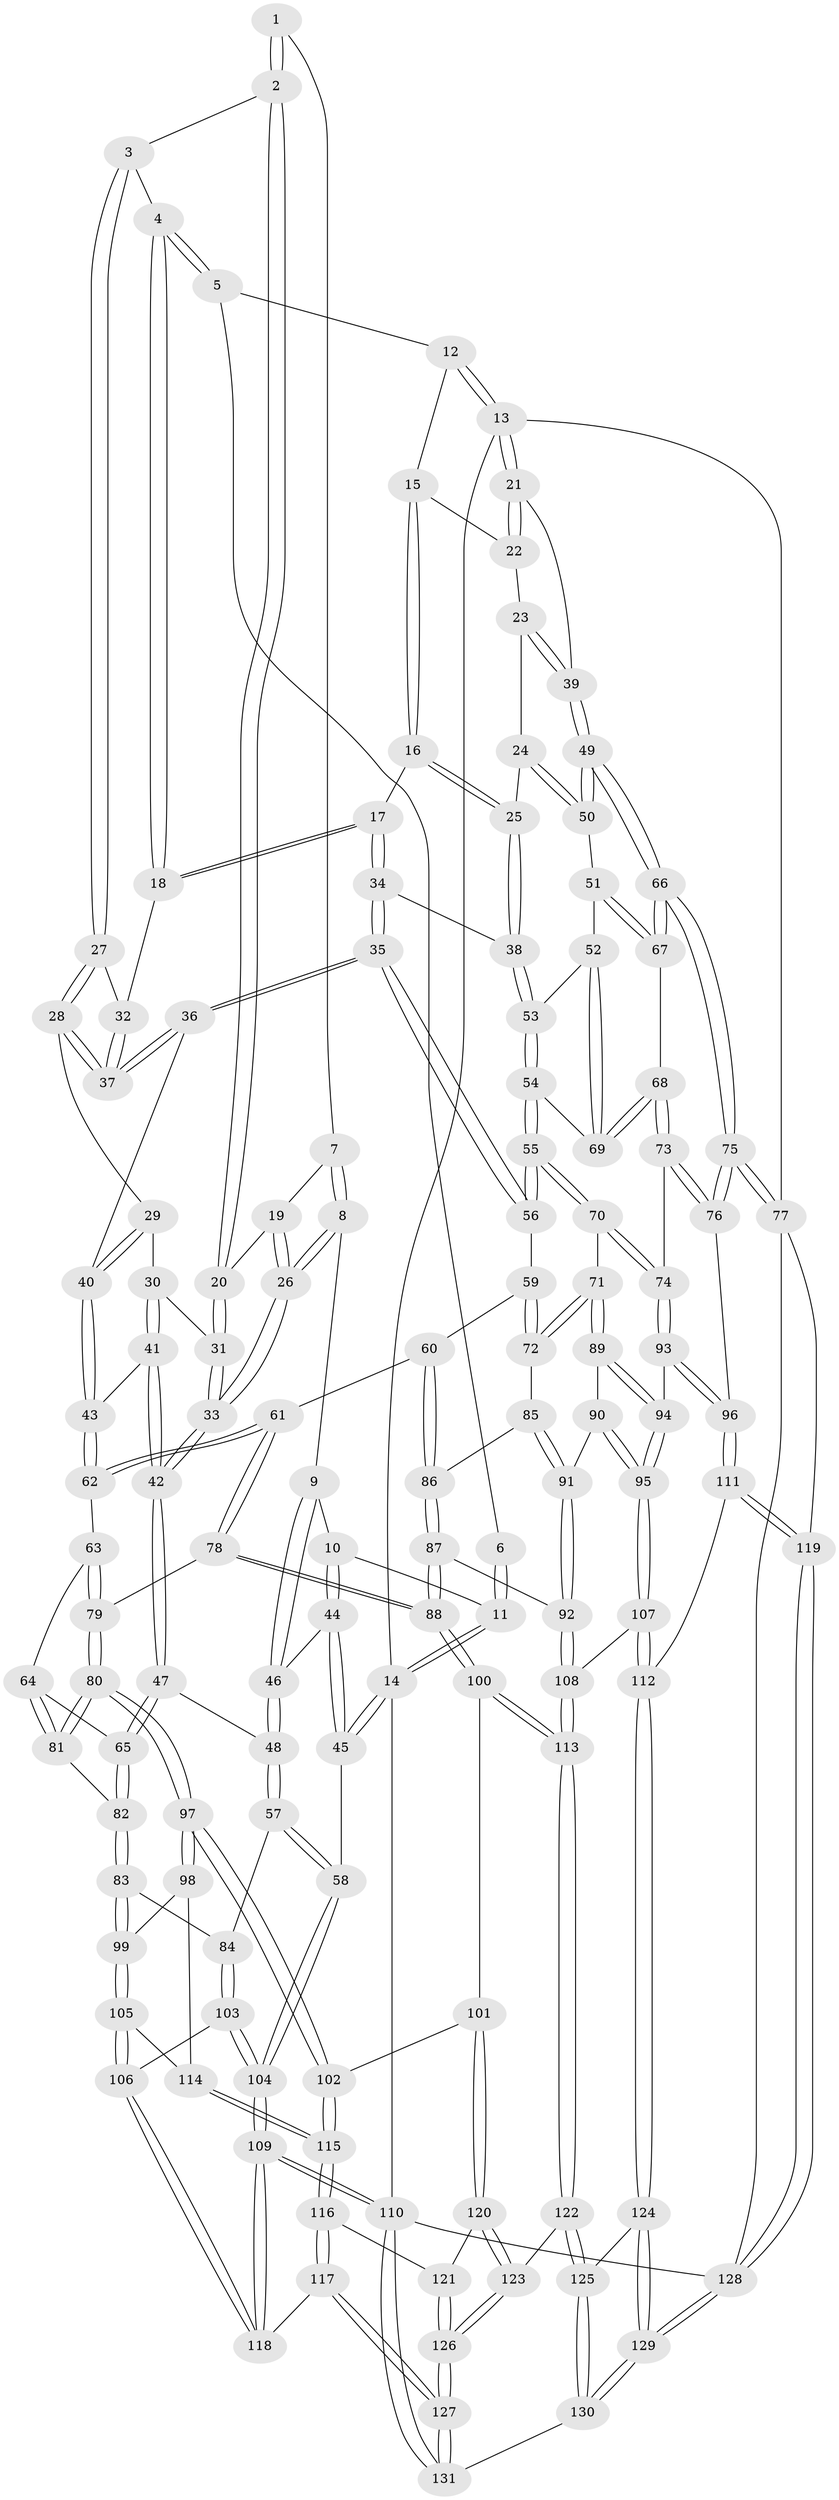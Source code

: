 // coarse degree distribution, {3: 0.15384615384615385, 4: 0.4358974358974359, 5: 0.3333333333333333, 6: 0.07692307692307693}
// Generated by graph-tools (version 1.1) at 2025/24/03/03/25 07:24:34]
// undirected, 131 vertices, 324 edges
graph export_dot {
graph [start="1"]
  node [color=gray90,style=filled];
  1 [pos="+0.20283413849731843+0.02089637833928076"];
  2 [pos="+0.3651468646771213+0.032562384570099336"];
  3 [pos="+0.4059004022376376+0"];
  4 [pos="+0.4422210495686976+0"];
  5 [pos="+0.4402395048163011+0"];
  6 [pos="+0.06299079141099932+0"];
  7 [pos="+0.208320146347321+0.053945053073416974"];
  8 [pos="+0.14223386788862138+0.15065638669296502"];
  9 [pos="+0.12453231714887006+0.14871262253363698"];
  10 [pos="+0.11041015666672624+0.14466538128019185"];
  11 [pos="+0+0"];
  12 [pos="+0.7744252261169962+0"];
  13 [pos="+1+0"];
  14 [pos="+0+0"];
  15 [pos="+0.7186012866501948+0.04511816107041416"];
  16 [pos="+0.6930424468997257+0.08705118692268086"];
  17 [pos="+0.6662213452014963+0.10105160441807834"];
  18 [pos="+0.6270663508940542+0.08896652314689912"];
  19 [pos="+0.29075731057681176+0.07947719350372752"];
  20 [pos="+0.3361240832447501+0.062313381264226995"];
  21 [pos="+1+0"];
  22 [pos="+0.7849621787229137+0.05552956708389781"];
  23 [pos="+0.8883483260074923+0.11827300536140516"];
  24 [pos="+0.8514540714608274+0.1742304842866278"];
  25 [pos="+0.8414715328646613+0.1810555976328258"];
  26 [pos="+0.21062857291140022+0.1918483904929753"];
  27 [pos="+0.4574948124942644+0.11873043062378413"];
  28 [pos="+0.45611906168957966+0.1300608834189069"];
  29 [pos="+0.45376365010094144+0.13494172586360698"];
  30 [pos="+0.3579161342221358+0.19002530097926687"];
  31 [pos="+0.32935838051677185+0.16775352517153533"];
  32 [pos="+0.5710784476127495+0.12031810522651701"];
  33 [pos="+0.22001657384611167+0.20466182129106347"];
  34 [pos="+0.6645496142393207+0.22221096909578184"];
  35 [pos="+0.617768645064979+0.28408742804352394"];
  36 [pos="+0.5699190261495058+0.252814207070233"];
  37 [pos="+0.5594385291084151+0.2250919944041424"];
  38 [pos="+0.8169192579775142+0.22909292651493937"];
  39 [pos="+1+0"];
  40 [pos="+0.4474411690130566+0.2615157870062468"];
  41 [pos="+0.36153203731711375+0.22887200728466794"];
  42 [pos="+0.2436877551769389+0.3015620407203726"];
  43 [pos="+0.4352832592143061+0.27367779029907274"];
  44 [pos="+0+0.20383738442846147"];
  45 [pos="+0+0.27180113166243053"];
  46 [pos="+0.11669896199282843+0.29041379296065445"];
  47 [pos="+0.23845855843445676+0.3561405965394675"];
  48 [pos="+0.15907908558601822+0.37168806685423533"];
  49 [pos="+1+0.19942209697505295"];
  50 [pos="+0.9963660786598606+0.2746786755329049"];
  51 [pos="+0.9737614014408206+0.2946440242450436"];
  52 [pos="+0.971131401538208+0.2964454537954293"];
  53 [pos="+0.8246774798783695+0.32285417043963616"];
  54 [pos="+0.8221671955212563+0.32938360655562565"];
  55 [pos="+0.8008527494091764+0.3582397495207892"];
  56 [pos="+0.6185700820498834+0.2900332243419743"];
  57 [pos="+0.07928095781903907+0.4137285511978568"];
  58 [pos="+0+0.3878871453567481"];
  59 [pos="+0.6061984215530424+0.3247845704776545"];
  60 [pos="+0.5054608240659322+0.4039082885139516"];
  61 [pos="+0.473288610866578+0.4056628473849598"];
  62 [pos="+0.4137301237882861+0.377776080708536"];
  63 [pos="+0.3975257053357196+0.3823176102179728"];
  64 [pos="+0.2576494220578925+0.3654408277482882"];
  65 [pos="+0.24020383018879718+0.3575853522618406"];
  66 [pos="+1+0.4580784275678545"];
  67 [pos="+0.9921585883246383+0.37798550242045015"];
  68 [pos="+0.9434433559615546+0.39251922819609686"];
  69 [pos="+0.942951147690581+0.3912954201749029"];
  70 [pos="+0.792203870685367+0.4275256422282311"];
  71 [pos="+0.7276930011722711+0.4787582151537765"];
  72 [pos="+0.6771164543392844+0.4552600450984763"];
  73 [pos="+0.9516835940175912+0.5004299693139921"];
  74 [pos="+0.9203539636358896+0.5015917981307512"];
  75 [pos="+1+0.5647768887076391"];
  76 [pos="+1+0.5498132436798834"];
  77 [pos="+1+0.7867602469109867"];
  78 [pos="+0.46339221093474264+0.5549633032250134"];
  79 [pos="+0.3618710348717953+0.5506389942857547"];
  80 [pos="+0.33576133706581834+0.565905265143505"];
  81 [pos="+0.3133250983996642+0.5459785401812425"];
  82 [pos="+0.21409307734685237+0.5310668506325873"];
  83 [pos="+0.15877478401725068+0.5717701851654476"];
  84 [pos="+0.13789561110469933+0.5664617985434244"];
  85 [pos="+0.6341368665474015+0.467839668854585"];
  86 [pos="+0.5723513640196456+0.4798332368396728"];
  87 [pos="+0.5517097331578056+0.5907855315058703"];
  88 [pos="+0.5126778804687891+0.6002044618308264"];
  89 [pos="+0.7266751012984797+0.4943216421525865"];
  90 [pos="+0.6828923489197709+0.5469032190062277"];
  91 [pos="+0.6060575229271271+0.5921978652905863"];
  92 [pos="+0.5896873092700169+0.6033996854723395"];
  93 [pos="+0.8299141213634487+0.610505085224573"];
  94 [pos="+0.7955415735477421+0.6072716563264017"];
  95 [pos="+0.7209395105909723+0.6836653018829003"];
  96 [pos="+0.8833194495192775+0.6767671800542946"];
  97 [pos="+0.3169673963379659+0.6486386422141652"];
  98 [pos="+0.31118765533623066+0.6475893395416108"];
  99 [pos="+0.19363661264591905+0.6167384856501722"];
  100 [pos="+0.4804722571906253+0.6634610015218626"];
  101 [pos="+0.4239190192655436+0.7011261278476751"];
  102 [pos="+0.32264362788495665+0.6618717192613545"];
  103 [pos="+0.037345508300131836+0.6401574627815918"];
  104 [pos="+0+0.7372129663128806"];
  105 [pos="+0.17004714441980043+0.6985601680476005"];
  106 [pos="+0.16022858234982276+0.7029134814794803"];
  107 [pos="+0.6962870513052076+0.7254732533660537"];
  108 [pos="+0.6708687712464403+0.7227428544175188"];
  109 [pos="+0+0.7841990563339784"];
  110 [pos="+0+1"];
  111 [pos="+0.8826797365848729+0.8037868236271685"];
  112 [pos="+0.7825445402674246+0.8126255914219466"];
  113 [pos="+0.5876636346233002+0.7744887656021717"];
  114 [pos="+0.18022845752504166+0.7040544683361097"];
  115 [pos="+0.2672984559347836+0.7720019396183334"];
  116 [pos="+0.2666533051441472+0.783039664126539"];
  117 [pos="+0.12674437470675645+0.8652423912721993"];
  118 [pos="+0.08659699530182673+0.8451485911720482"];
  119 [pos="+0.9314030908399182+0.8290028964944468"];
  120 [pos="+0.43337587106319675+0.7969119343213884"];
  121 [pos="+0.27731734597799884+0.7924896990189664"];
  122 [pos="+0.5326649010363261+0.8662371846029808"];
  123 [pos="+0.4727191349408048+0.8656279627719373"];
  124 [pos="+0.7593987372590004+0.8540619236320759"];
  125 [pos="+0.5927504151962044+0.928064320694615"];
  126 [pos="+0.357918739034551+0.9719448368147529"];
  127 [pos="+0.2794818920372016+1"];
  128 [pos="+0.8456050304244666+1"];
  129 [pos="+0.7894295333141262+1"];
  130 [pos="+0.6502636395455658+1"];
  131 [pos="+0.27806175477307066+1"];
  1 -- 2;
  1 -- 2;
  1 -- 7;
  2 -- 3;
  2 -- 20;
  2 -- 20;
  3 -- 4;
  3 -- 27;
  3 -- 27;
  4 -- 5;
  4 -- 5;
  4 -- 18;
  4 -- 18;
  5 -- 6;
  5 -- 12;
  6 -- 11;
  6 -- 11;
  7 -- 8;
  7 -- 8;
  7 -- 19;
  8 -- 9;
  8 -- 26;
  8 -- 26;
  9 -- 10;
  9 -- 46;
  9 -- 46;
  10 -- 11;
  10 -- 44;
  10 -- 44;
  11 -- 14;
  11 -- 14;
  12 -- 13;
  12 -- 13;
  12 -- 15;
  13 -- 14;
  13 -- 21;
  13 -- 21;
  13 -- 77;
  14 -- 45;
  14 -- 45;
  14 -- 110;
  15 -- 16;
  15 -- 16;
  15 -- 22;
  16 -- 17;
  16 -- 25;
  16 -- 25;
  17 -- 18;
  17 -- 18;
  17 -- 34;
  17 -- 34;
  18 -- 32;
  19 -- 20;
  19 -- 26;
  19 -- 26;
  20 -- 31;
  20 -- 31;
  21 -- 22;
  21 -- 22;
  21 -- 39;
  22 -- 23;
  23 -- 24;
  23 -- 39;
  23 -- 39;
  24 -- 25;
  24 -- 50;
  24 -- 50;
  25 -- 38;
  25 -- 38;
  26 -- 33;
  26 -- 33;
  27 -- 28;
  27 -- 28;
  27 -- 32;
  28 -- 29;
  28 -- 37;
  28 -- 37;
  29 -- 30;
  29 -- 40;
  29 -- 40;
  30 -- 31;
  30 -- 41;
  30 -- 41;
  31 -- 33;
  31 -- 33;
  32 -- 37;
  32 -- 37;
  33 -- 42;
  33 -- 42;
  34 -- 35;
  34 -- 35;
  34 -- 38;
  35 -- 36;
  35 -- 36;
  35 -- 56;
  35 -- 56;
  36 -- 37;
  36 -- 37;
  36 -- 40;
  38 -- 53;
  38 -- 53;
  39 -- 49;
  39 -- 49;
  40 -- 43;
  40 -- 43;
  41 -- 42;
  41 -- 42;
  41 -- 43;
  42 -- 47;
  42 -- 47;
  43 -- 62;
  43 -- 62;
  44 -- 45;
  44 -- 45;
  44 -- 46;
  45 -- 58;
  46 -- 48;
  46 -- 48;
  47 -- 48;
  47 -- 65;
  47 -- 65;
  48 -- 57;
  48 -- 57;
  49 -- 50;
  49 -- 50;
  49 -- 66;
  49 -- 66;
  50 -- 51;
  51 -- 52;
  51 -- 67;
  51 -- 67;
  52 -- 53;
  52 -- 69;
  52 -- 69;
  53 -- 54;
  53 -- 54;
  54 -- 55;
  54 -- 55;
  54 -- 69;
  55 -- 56;
  55 -- 56;
  55 -- 70;
  55 -- 70;
  56 -- 59;
  57 -- 58;
  57 -- 58;
  57 -- 84;
  58 -- 104;
  58 -- 104;
  59 -- 60;
  59 -- 72;
  59 -- 72;
  60 -- 61;
  60 -- 86;
  60 -- 86;
  61 -- 62;
  61 -- 62;
  61 -- 78;
  61 -- 78;
  62 -- 63;
  63 -- 64;
  63 -- 79;
  63 -- 79;
  64 -- 65;
  64 -- 81;
  64 -- 81;
  65 -- 82;
  65 -- 82;
  66 -- 67;
  66 -- 67;
  66 -- 75;
  66 -- 75;
  67 -- 68;
  68 -- 69;
  68 -- 69;
  68 -- 73;
  68 -- 73;
  70 -- 71;
  70 -- 74;
  70 -- 74;
  71 -- 72;
  71 -- 72;
  71 -- 89;
  71 -- 89;
  72 -- 85;
  73 -- 74;
  73 -- 76;
  73 -- 76;
  74 -- 93;
  74 -- 93;
  75 -- 76;
  75 -- 76;
  75 -- 77;
  75 -- 77;
  76 -- 96;
  77 -- 119;
  77 -- 128;
  78 -- 79;
  78 -- 88;
  78 -- 88;
  79 -- 80;
  79 -- 80;
  80 -- 81;
  80 -- 81;
  80 -- 97;
  80 -- 97;
  81 -- 82;
  82 -- 83;
  82 -- 83;
  83 -- 84;
  83 -- 99;
  83 -- 99;
  84 -- 103;
  84 -- 103;
  85 -- 86;
  85 -- 91;
  85 -- 91;
  86 -- 87;
  86 -- 87;
  87 -- 88;
  87 -- 88;
  87 -- 92;
  88 -- 100;
  88 -- 100;
  89 -- 90;
  89 -- 94;
  89 -- 94;
  90 -- 91;
  90 -- 95;
  90 -- 95;
  91 -- 92;
  91 -- 92;
  92 -- 108;
  92 -- 108;
  93 -- 94;
  93 -- 96;
  93 -- 96;
  94 -- 95;
  94 -- 95;
  95 -- 107;
  95 -- 107;
  96 -- 111;
  96 -- 111;
  97 -- 98;
  97 -- 98;
  97 -- 102;
  97 -- 102;
  98 -- 99;
  98 -- 114;
  99 -- 105;
  99 -- 105;
  100 -- 101;
  100 -- 113;
  100 -- 113;
  101 -- 102;
  101 -- 120;
  101 -- 120;
  102 -- 115;
  102 -- 115;
  103 -- 104;
  103 -- 104;
  103 -- 106;
  104 -- 109;
  104 -- 109;
  105 -- 106;
  105 -- 106;
  105 -- 114;
  106 -- 118;
  106 -- 118;
  107 -- 108;
  107 -- 112;
  107 -- 112;
  108 -- 113;
  108 -- 113;
  109 -- 110;
  109 -- 110;
  109 -- 118;
  109 -- 118;
  110 -- 131;
  110 -- 131;
  110 -- 128;
  111 -- 112;
  111 -- 119;
  111 -- 119;
  112 -- 124;
  112 -- 124;
  113 -- 122;
  113 -- 122;
  114 -- 115;
  114 -- 115;
  115 -- 116;
  115 -- 116;
  116 -- 117;
  116 -- 117;
  116 -- 121;
  117 -- 118;
  117 -- 127;
  117 -- 127;
  119 -- 128;
  119 -- 128;
  120 -- 121;
  120 -- 123;
  120 -- 123;
  121 -- 126;
  121 -- 126;
  122 -- 123;
  122 -- 125;
  122 -- 125;
  123 -- 126;
  123 -- 126;
  124 -- 125;
  124 -- 129;
  124 -- 129;
  125 -- 130;
  125 -- 130;
  126 -- 127;
  126 -- 127;
  127 -- 131;
  127 -- 131;
  128 -- 129;
  128 -- 129;
  129 -- 130;
  129 -- 130;
  130 -- 131;
}

